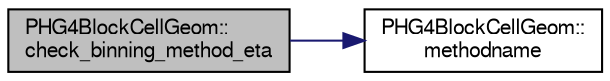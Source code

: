 digraph "PHG4BlockCellGeom::check_binning_method_eta"
{
  bgcolor="transparent";
  edge [fontname="FreeSans",fontsize="10",labelfontname="FreeSans",labelfontsize="10"];
  node [fontname="FreeSans",fontsize="10",shape=record];
  rankdir="LR";
  Node1 [label="PHG4BlockCellGeom::\lcheck_binning_method_eta",height=0.2,width=0.4,color="black", fillcolor="grey75", style="filled" fontcolor="black"];
  Node1 -> Node2 [color="midnightblue",fontsize="10",style="solid",fontname="FreeSans"];
  Node2 [label="PHG4BlockCellGeom::\lmethodname",height=0.2,width=0.4,color="black",URL="$d1/dd7/classPHG4BlockCellGeom.html#aae9a78950e6844001da0ce7ae4b0ae77"];
}
